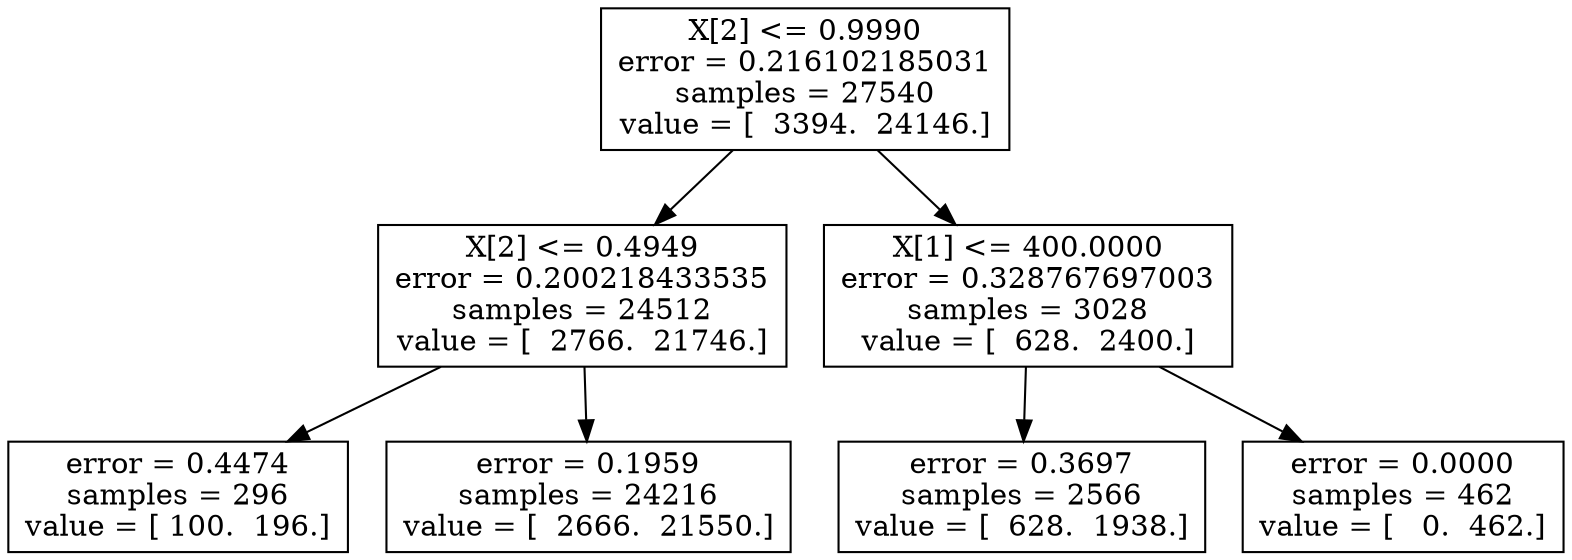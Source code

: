 digraph Tree {
0 [label="X[2] <= 0.9990\nerror = 0.216102185031\nsamples = 27540\nvalue = [  3394.  24146.]", shape="box"] ;
1 [label="X[2] <= 0.4949\nerror = 0.200218433535\nsamples = 24512\nvalue = [  2766.  21746.]", shape="box"] ;
0 -> 1 ;
2 [label="error = 0.4474\nsamples = 296\nvalue = [ 100.  196.]", shape="box"] ;
1 -> 2 ;
3 [label="error = 0.1959\nsamples = 24216\nvalue = [  2666.  21550.]", shape="box"] ;
1 -> 3 ;
4 [label="X[1] <= 400.0000\nerror = 0.328767697003\nsamples = 3028\nvalue = [  628.  2400.]", shape="box"] ;
0 -> 4 ;
5 [label="error = 0.3697\nsamples = 2566\nvalue = [  628.  1938.]", shape="box"] ;
4 -> 5 ;
6 [label="error = 0.0000\nsamples = 462\nvalue = [   0.  462.]", shape="box"] ;
4 -> 6 ;
}
